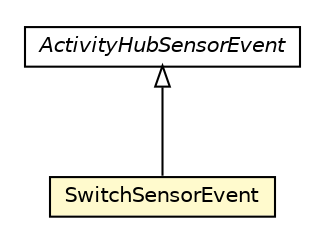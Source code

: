 #!/usr/local/bin/dot
#
# Class diagram 
# Generated by UMLGraph version R5_6-24-gf6e263 (http://www.umlgraph.org/)
#

digraph G {
	edge [fontname="Helvetica",fontsize=10,labelfontname="Helvetica",labelfontsize=10];
	node [fontname="Helvetica",fontsize=10,shape=plaintext];
	nodesep=0.25;
	ranksep=0.5;
	// org.universAAL.ontology.activityhub.ActivityHubSensorEvent
	c7938230 [label=<<table title="org.universAAL.ontology.activityhub.ActivityHubSensorEvent" border="0" cellborder="1" cellspacing="0" cellpadding="2" port="p" href="./ActivityHubSensorEvent.html">
		<tr><td><table border="0" cellspacing="0" cellpadding="1">
<tr><td align="center" balign="center"><font face="Helvetica-Oblique"> ActivityHubSensorEvent </font></td></tr>
		</table></td></tr>
		</table>>, URL="./ActivityHubSensorEvent.html", fontname="Helvetica", fontcolor="black", fontsize=10.0];
	// org.universAAL.ontology.activityhub.SwitchSensorEvent
	c7938245 [label=<<table title="org.universAAL.ontology.activityhub.SwitchSensorEvent" border="0" cellborder="1" cellspacing="0" cellpadding="2" port="p" bgcolor="lemonChiffon" href="./SwitchSensorEvent.html">
		<tr><td><table border="0" cellspacing="0" cellpadding="1">
<tr><td align="center" balign="center"> SwitchSensorEvent </td></tr>
		</table></td></tr>
		</table>>, URL="./SwitchSensorEvent.html", fontname="Helvetica", fontcolor="black", fontsize=10.0];
	//org.universAAL.ontology.activityhub.SwitchSensorEvent extends org.universAAL.ontology.activityhub.ActivityHubSensorEvent
	c7938230:p -> c7938245:p [dir=back,arrowtail=empty];
}

